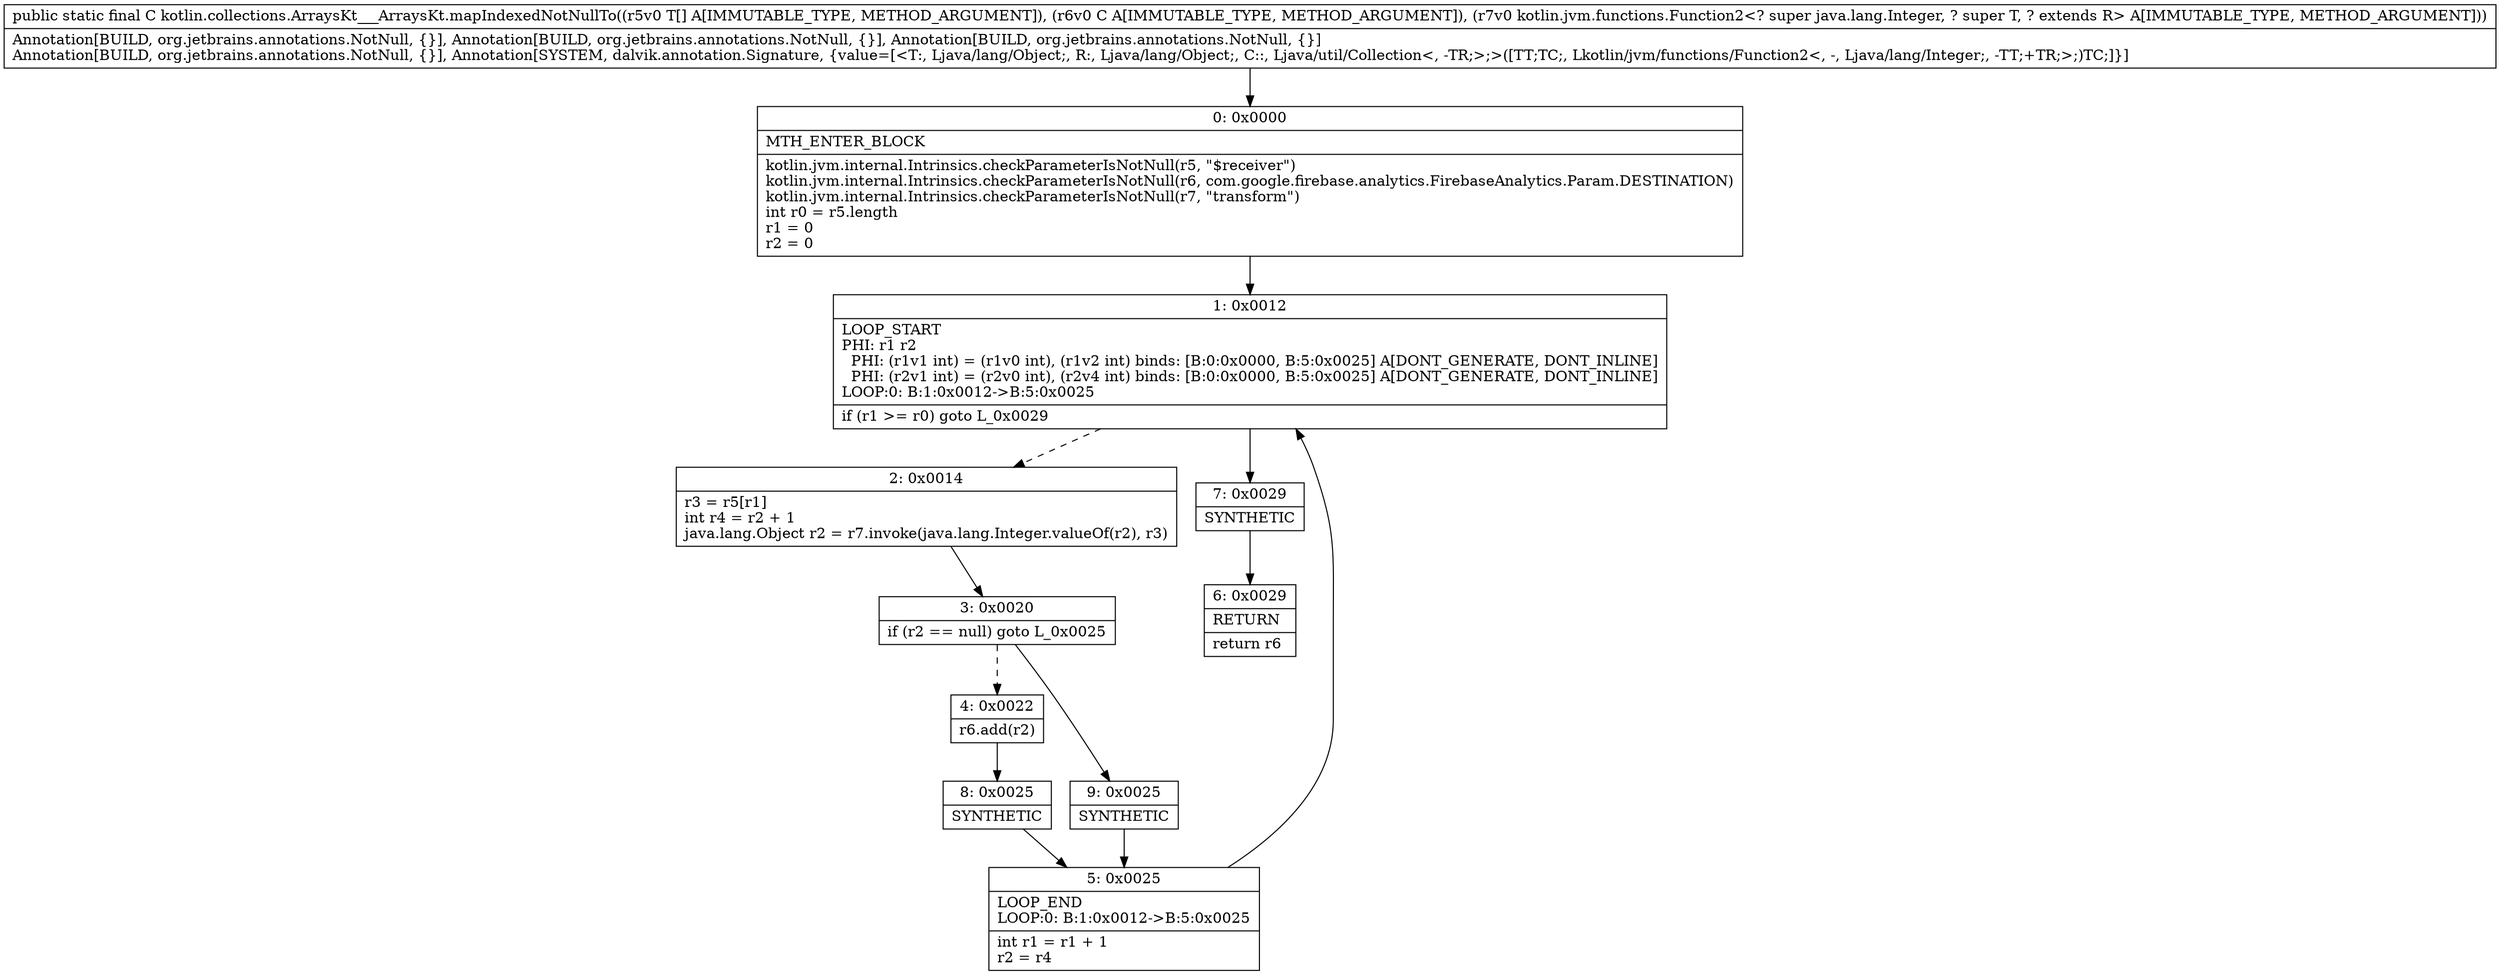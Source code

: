 digraph "CFG forkotlin.collections.ArraysKt___ArraysKt.mapIndexedNotNullTo([Ljava\/lang\/Object;Ljava\/util\/Collection;Lkotlin\/jvm\/functions\/Function2;)Ljava\/util\/Collection;" {
Node_0 [shape=record,label="{0\:\ 0x0000|MTH_ENTER_BLOCK\l|kotlin.jvm.internal.Intrinsics.checkParameterIsNotNull(r5, \"$receiver\")\lkotlin.jvm.internal.Intrinsics.checkParameterIsNotNull(r6, com.google.firebase.analytics.FirebaseAnalytics.Param.DESTINATION)\lkotlin.jvm.internal.Intrinsics.checkParameterIsNotNull(r7, \"transform\")\lint r0 = r5.length\lr1 = 0\lr2 = 0\l}"];
Node_1 [shape=record,label="{1\:\ 0x0012|LOOP_START\lPHI: r1 r2 \l  PHI: (r1v1 int) = (r1v0 int), (r1v2 int) binds: [B:0:0x0000, B:5:0x0025] A[DONT_GENERATE, DONT_INLINE]\l  PHI: (r2v1 int) = (r2v0 int), (r2v4 int) binds: [B:0:0x0000, B:5:0x0025] A[DONT_GENERATE, DONT_INLINE]\lLOOP:0: B:1:0x0012\-\>B:5:0x0025\l|if (r1 \>= r0) goto L_0x0029\l}"];
Node_2 [shape=record,label="{2\:\ 0x0014|r3 = r5[r1]\lint r4 = r2 + 1\ljava.lang.Object r2 = r7.invoke(java.lang.Integer.valueOf(r2), r3)\l}"];
Node_3 [shape=record,label="{3\:\ 0x0020|if (r2 == null) goto L_0x0025\l}"];
Node_4 [shape=record,label="{4\:\ 0x0022|r6.add(r2)\l}"];
Node_5 [shape=record,label="{5\:\ 0x0025|LOOP_END\lLOOP:0: B:1:0x0012\-\>B:5:0x0025\l|int r1 = r1 + 1\lr2 = r4\l}"];
Node_6 [shape=record,label="{6\:\ 0x0029|RETURN\l|return r6\l}"];
Node_7 [shape=record,label="{7\:\ 0x0029|SYNTHETIC\l}"];
Node_8 [shape=record,label="{8\:\ 0x0025|SYNTHETIC\l}"];
Node_9 [shape=record,label="{9\:\ 0x0025|SYNTHETIC\l}"];
MethodNode[shape=record,label="{public static final C kotlin.collections.ArraysKt___ArraysKt.mapIndexedNotNullTo((r5v0 T[] A[IMMUTABLE_TYPE, METHOD_ARGUMENT]), (r6v0 C A[IMMUTABLE_TYPE, METHOD_ARGUMENT]), (r7v0 kotlin.jvm.functions.Function2\<? super java.lang.Integer, ? super T, ? extends R\> A[IMMUTABLE_TYPE, METHOD_ARGUMENT]))  | Annotation[BUILD, org.jetbrains.annotations.NotNull, \{\}], Annotation[BUILD, org.jetbrains.annotations.NotNull, \{\}], Annotation[BUILD, org.jetbrains.annotations.NotNull, \{\}]\lAnnotation[BUILD, org.jetbrains.annotations.NotNull, \{\}], Annotation[SYSTEM, dalvik.annotation.Signature, \{value=[\<T:, Ljava\/lang\/Object;, R:, Ljava\/lang\/Object;, C::, Ljava\/util\/Collection\<, \-TR;\>;\>([TT;TC;, Lkotlin\/jvm\/functions\/Function2\<, \-, Ljava\/lang\/Integer;, \-TT;+TR;\>;)TC;]\}]\l}"];
MethodNode -> Node_0;
Node_0 -> Node_1;
Node_1 -> Node_2[style=dashed];
Node_1 -> Node_7;
Node_2 -> Node_3;
Node_3 -> Node_4[style=dashed];
Node_3 -> Node_9;
Node_4 -> Node_8;
Node_5 -> Node_1;
Node_7 -> Node_6;
Node_8 -> Node_5;
Node_9 -> Node_5;
}

